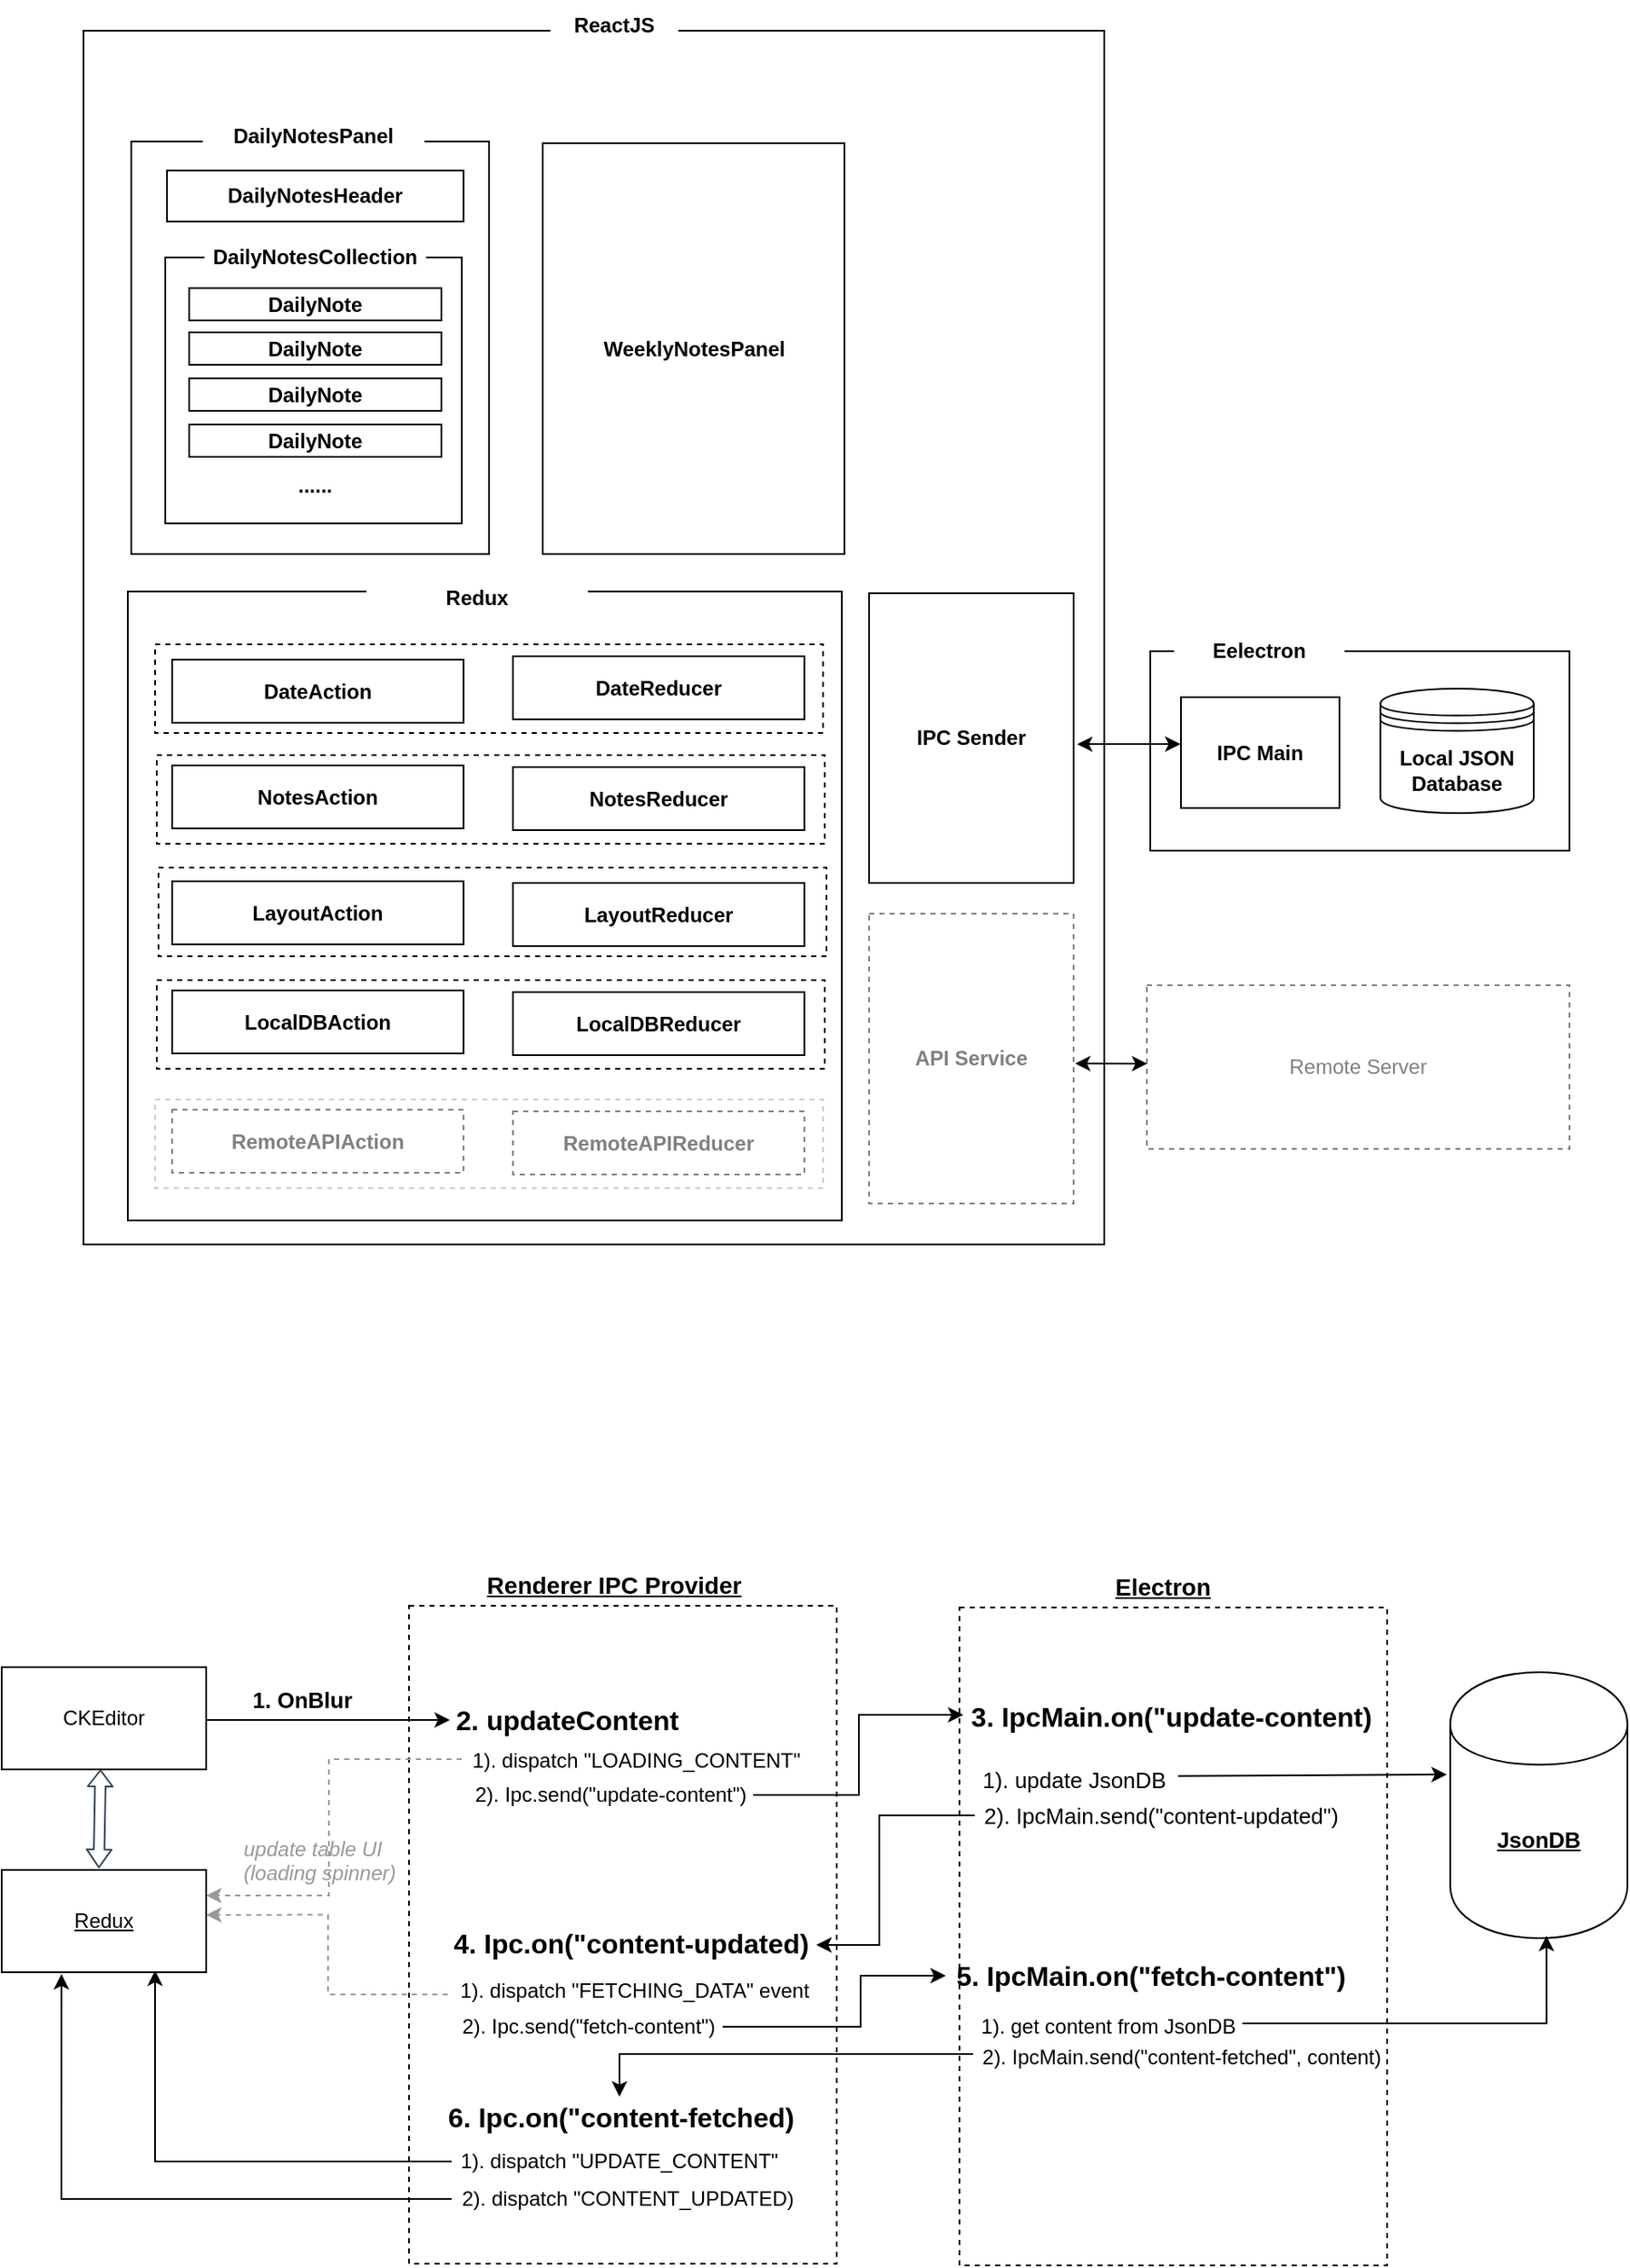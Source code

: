 <mxfile version="12.6.5" type="device"><diagram id="H-CRAPBCFLIP3lgD-zmx" name="Page-1"><mxGraphModel dx="946" dy="630" grid="0" gridSize="1" guides="0" tooltips="1" connect="0" arrows="1" fold="1" page="1" pageScale="1" pageWidth="1100" pageHeight="850" background="none" math="0" shadow="0"><root><mxCell id="0"/><mxCell id="1" parent="0"/><mxCell id="nmcu-BwiGHNhLnWvAIhn-4" value="" style="rounded=0;whiteSpace=wrap;html=1;fillColor=none;dashed=1;" parent="1" vertex="1"><mxGeometry x="624" y="1029" width="251" height="386" as="geometry"/></mxCell><mxCell id="nmcu-BwiGHNhLnWvAIhn-3" value="" style="rounded=0;whiteSpace=wrap;html=1;fillColor=none;dashed=1;" parent="1" vertex="1"><mxGeometry x="301" y="1028" width="251" height="386" as="geometry"/></mxCell><mxCell id="pVIU3qL29Zr3IJnJhQtf-1" value="d" style="rounded=0;whiteSpace=wrap;html=1;shadow=0;comic=0;glass=0;fontStyle=1" parent="1" vertex="1"><mxGeometry x="110" y="104" width="599" height="712" as="geometry"/></mxCell><mxCell id="pVIU3qL29Zr3IJnJhQtf-2" value="ReactJS" style="rounded=0;whiteSpace=wrap;html=1;strokeColor=none;fontStyle=1" parent="1" vertex="1"><mxGeometry x="384" y="86" width="75" height="29" as="geometry"/></mxCell><mxCell id="pVIU3qL29Zr3IJnJhQtf-19" value="" style="group;fontStyle=1" parent="1" vertex="1" connectable="0"><mxGeometry x="138" y="151" width="210" height="267" as="geometry"/></mxCell><mxCell id="pVIU3qL29Zr3IJnJhQtf-4" value="" style="rounded=0;whiteSpace=wrap;html=1;fontStyle=1" parent="pVIU3qL29Zr3IJnJhQtf-19" vertex="1"><mxGeometry y="18" width="210" height="242" as="geometry"/></mxCell><mxCell id="pVIU3qL29Zr3IJnJhQtf-5" value="DailyNotesPanel" style="rounded=0;whiteSpace=wrap;html=1;strokeColor=none;fontStyle=1" parent="pVIU3qL29Zr3IJnJhQtf-19" vertex="1"><mxGeometry x="42" width="130" height="30" as="geometry"/></mxCell><mxCell id="pVIU3qL29Zr3IJnJhQtf-6" value="DailyNotesHeader" style="rounded=0;whiteSpace=wrap;html=1;fontStyle=1" parent="pVIU3qL29Zr3IJnJhQtf-19" vertex="1"><mxGeometry x="21" y="35" width="174" height="30" as="geometry"/></mxCell><mxCell id="pVIU3qL29Zr3IJnJhQtf-17" value="" style="group;fontStyle=1" parent="pVIU3qL29Zr3IJnJhQtf-19" vertex="1" connectable="0"><mxGeometry x="20" y="71" width="174" height="171" as="geometry"/></mxCell><mxCell id="pVIU3qL29Zr3IJnJhQtf-7" value="" style="rounded=0;whiteSpace=wrap;html=1;fontStyle=1" parent="pVIU3qL29Zr3IJnJhQtf-17" vertex="1"><mxGeometry y="15" width="174" height="156" as="geometry"/></mxCell><mxCell id="pVIU3qL29Zr3IJnJhQtf-8" value="DailyNotesCollection" style="rounded=0;whiteSpace=wrap;html=1;strokeColor=none;fontStyle=1" parent="pVIU3qL29Zr3IJnJhQtf-17" vertex="1"><mxGeometry x="23" width="130" height="30" as="geometry"/></mxCell><mxCell id="pVIU3qL29Zr3IJnJhQtf-9" value="DailyNote" style="rounded=0;whiteSpace=wrap;html=1;fontStyle=1" parent="pVIU3qL29Zr3IJnJhQtf-17" vertex="1"><mxGeometry x="14.0" y="33" width="148" height="19" as="geometry"/></mxCell><mxCell id="pVIU3qL29Zr3IJnJhQtf-10" value="DailyNote" style="rounded=0;whiteSpace=wrap;html=1;fontStyle=1" parent="pVIU3qL29Zr3IJnJhQtf-17" vertex="1"><mxGeometry x="14.0" y="59" width="148" height="19" as="geometry"/></mxCell><mxCell id="pVIU3qL29Zr3IJnJhQtf-12" value="DailyNote" style="rounded=0;whiteSpace=wrap;html=1;fontStyle=1" parent="pVIU3qL29Zr3IJnJhQtf-17" vertex="1"><mxGeometry x="14.0" y="86" width="148" height="19" as="geometry"/></mxCell><mxCell id="pVIU3qL29Zr3IJnJhQtf-13" value="DailyNote" style="rounded=0;whiteSpace=wrap;html=1;fontStyle=1" parent="pVIU3qL29Zr3IJnJhQtf-17" vertex="1"><mxGeometry x="14.0" y="113" width="148" height="19" as="geometry"/></mxCell><mxCell id="pVIU3qL29Zr3IJnJhQtf-14" value="......" style="text;html=1;strokeColor=none;fillColor=none;align=center;verticalAlign=middle;whiteSpace=wrap;rounded=0;fontStyle=1" parent="pVIU3qL29Zr3IJnJhQtf-17" vertex="1"><mxGeometry x="68" y="139" width="40" height="20" as="geometry"/></mxCell><mxCell id="pVIU3qL29Zr3IJnJhQtf-32" value="" style="rounded=0;whiteSpace=wrap;html=1;fontStyle=1" parent="1" vertex="1"><mxGeometry x="136" y="433" width="419" height="369" as="geometry"/></mxCell><mxCell id="pVIU3qL29Zr3IJnJhQtf-35" value="" style="group;fontStyle=1" parent="1" vertex="1" connectable="0"><mxGeometry x="378" y="153" width="178.5" height="258" as="geometry"/></mxCell><mxCell id="pVIU3qL29Zr3IJnJhQtf-15" value="WeeklyNotesPanel" style="rounded=0;whiteSpace=wrap;html=1;fontStyle=1" parent="pVIU3qL29Zr3IJnJhQtf-35" vertex="1"><mxGeometry x="1.5" y="17" width="177" height="241" as="geometry"/></mxCell><mxCell id="pVIU3qL29Zr3IJnJhQtf-39" value="Redux" style="rounded=0;whiteSpace=wrap;html=1;strokeColor=none;fontStyle=1" parent="1" vertex="1"><mxGeometry x="276" y="422" width="130" height="30" as="geometry"/></mxCell><mxCell id="pVIU3qL29Zr3IJnJhQtf-40" value="DateAction" style="rounded=0;whiteSpace=wrap;html=1;fontStyle=1" parent="1" vertex="1"><mxGeometry x="162" y="473" width="171" height="37" as="geometry"/></mxCell><mxCell id="pVIU3qL29Zr3IJnJhQtf-41" value="DateReducer" style="rounded=0;whiteSpace=wrap;html=1;fontStyle=1" parent="1" vertex="1"><mxGeometry x="362" y="471" width="171" height="37" as="geometry"/></mxCell><mxCell id="pVIU3qL29Zr3IJnJhQtf-42" value="NotesAction" style="rounded=0;whiteSpace=wrap;html=1;fontStyle=1" parent="1" vertex="1"><mxGeometry x="162" y="535" width="171" height="37" as="geometry"/></mxCell><mxCell id="pVIU3qL29Zr3IJnJhQtf-43" value="NotesReducer" style="rounded=0;whiteSpace=wrap;html=1;fontStyle=1" parent="1" vertex="1"><mxGeometry x="362" y="536" width="171" height="37" as="geometry"/></mxCell><mxCell id="pVIU3qL29Zr3IJnJhQtf-44" value="LayoutAction" style="rounded=0;whiteSpace=wrap;html=1;fontStyle=1" parent="1" vertex="1"><mxGeometry x="162" y="603" width="171" height="37" as="geometry"/></mxCell><mxCell id="pVIU3qL29Zr3IJnJhQtf-45" value="LayoutReducer" style="rounded=0;whiteSpace=wrap;html=1;fontStyle=1" parent="1" vertex="1"><mxGeometry x="362" y="604" width="171" height="37" as="geometry"/></mxCell><mxCell id="pVIU3qL29Zr3IJnJhQtf-49" value="LocalDBAction" style="rounded=0;whiteSpace=wrap;html=1;fontStyle=1" parent="1" vertex="1"><mxGeometry x="162" y="667" width="171" height="37" as="geometry"/></mxCell><mxCell id="pVIU3qL29Zr3IJnJhQtf-50" value="LocalDBReducer" style="rounded=0;whiteSpace=wrap;html=1;fontStyle=1" parent="1" vertex="1"><mxGeometry x="362" y="668" width="171" height="37" as="geometry"/></mxCell><mxCell id="pVIU3qL29Zr3IJnJhQtf-51" value="RemoteAPIAction" style="rounded=0;whiteSpace=wrap;html=1;fontStyle=1;dashed=1;strokeColor=#808080;fontColor=#808080;" parent="1" vertex="1"><mxGeometry x="162" y="737" width="171" height="37" as="geometry"/></mxCell><mxCell id="pVIU3qL29Zr3IJnJhQtf-52" value="RemoteAPIReducer" style="rounded=0;whiteSpace=wrap;html=1;fontStyle=1;dashed=1;strokeColor=#808080;fontColor=#808080;" parent="1" vertex="1"><mxGeometry x="362" y="738" width="171" height="37" as="geometry"/></mxCell><mxCell id="pVIU3qL29Zr3IJnJhQtf-66" value="" style="rounded=0;whiteSpace=wrap;html=1;dashed=1;fillColor=none;fontStyle=1" parent="1" vertex="1"><mxGeometry x="152" y="464" width="392" height="52" as="geometry"/></mxCell><mxCell id="pVIU3qL29Zr3IJnJhQtf-70" value="" style="rounded=0;whiteSpace=wrap;html=1;dashed=1;fillColor=none;fontStyle=1" parent="1" vertex="1"><mxGeometry x="153" y="529" width="392" height="52" as="geometry"/></mxCell><mxCell id="pVIU3qL29Zr3IJnJhQtf-71" value="" style="rounded=0;whiteSpace=wrap;html=1;dashed=1;fillColor=none;fontStyle=1" parent="1" vertex="1"><mxGeometry x="154" y="595" width="392" height="52" as="geometry"/></mxCell><mxCell id="pVIU3qL29Zr3IJnJhQtf-72" value="" style="rounded=0;whiteSpace=wrap;html=1;dashed=1;fillColor=none;fontStyle=1" parent="1" vertex="1"><mxGeometry x="153" y="661" width="392" height="52" as="geometry"/></mxCell><mxCell id="pVIU3qL29Zr3IJnJhQtf-73" value="" style="rounded=0;whiteSpace=wrap;html=1;dashed=1;fillColor=none;fontStyle=1;strokeColor=#CCCCCC;" parent="1" vertex="1"><mxGeometry x="152" y="731" width="392" height="52" as="geometry"/></mxCell><mxCell id="pVIU3qL29Zr3IJnJhQtf-74" value="IPC Sender" style="rounded=0;whiteSpace=wrap;html=1;fillColor=none;fontStyle=1" parent="1" vertex="1"><mxGeometry x="571" y="434" width="120" height="170" as="geometry"/></mxCell><mxCell id="pVIU3qL29Zr3IJnJhQtf-81" value="API Service" style="rounded=0;whiteSpace=wrap;html=1;fillColor=none;fontStyle=1;dashed=1;fontColor=#808080;strokeColor=#808080;" parent="1" vertex="1"><mxGeometry x="571" y="622" width="120" height="170" as="geometry"/></mxCell><mxCell id="pVIU3qL29Zr3IJnJhQtf-82" value="" style="group" parent="1" vertex="1" connectable="0"><mxGeometry x="736" y="453" width="246" height="132" as="geometry"/></mxCell><mxCell id="pVIU3qL29Zr3IJnJhQtf-60" value="" style="rounded=0;whiteSpace=wrap;html=1;fontStyle=1" parent="pVIU3qL29Zr3IJnJhQtf-82" vertex="1"><mxGeometry y="15" width="246" height="117" as="geometry"/></mxCell><mxCell id="pVIU3qL29Zr3IJnJhQtf-61" value="Eelectron" style="rounded=0;whiteSpace=wrap;html=1;strokeColor=none;fontStyle=1" parent="pVIU3qL29Zr3IJnJhQtf-82" vertex="1"><mxGeometry x="14" width="100" height="30" as="geometry"/></mxCell><mxCell id="pVIU3qL29Zr3IJnJhQtf-62" value="Local JSON Database" style="shape=datastore;whiteSpace=wrap;html=1;rounded=0;fontStyle=1" parent="pVIU3qL29Zr3IJnJhQtf-82" vertex="1"><mxGeometry x="135" y="37" width="90" height="73" as="geometry"/></mxCell><mxCell id="pVIU3qL29Zr3IJnJhQtf-77" value="IPC Main" style="rounded=0;whiteSpace=wrap;html=1;fillColor=none;fontStyle=1" parent="pVIU3qL29Zr3IJnJhQtf-82" vertex="1"><mxGeometry x="18" y="42" width="93" height="65" as="geometry"/></mxCell><mxCell id="pVIU3qL29Zr3IJnJhQtf-83" value="" style="endArrow=classic;startArrow=classic;html=1;entryX=-0.003;entryY=0.423;entryDx=0;entryDy=0;entryPerimeter=0;exitX=1.017;exitY=0.521;exitDx=0;exitDy=0;exitPerimeter=0;" parent="1" source="pVIU3qL29Zr3IJnJhQtf-74" target="pVIU3qL29Zr3IJnJhQtf-77" edge="1"><mxGeometry width="50" height="50" relative="1" as="geometry"><mxPoint x="995" y="696" as="sourcePoint"/><mxPoint x="1045" y="646" as="targetPoint"/></mxGeometry></mxCell><mxCell id="pVIU3qL29Zr3IJnJhQtf-84" value="Remote Server" style="rounded=0;whiteSpace=wrap;html=1;dashed=1;strokeColor=#808080;fillColor=none;fontColor=#808080;" parent="1" vertex="1"><mxGeometry x="734" y="664" width="248" height="96" as="geometry"/></mxCell><mxCell id="pVIU3qL29Zr3IJnJhQtf-85" value="" style="endArrow=classic;startArrow=classic;html=1;fontColor=#808080;entryX=0.001;entryY=0.479;entryDx=0;entryDy=0;entryPerimeter=0;exitX=1.007;exitY=0.517;exitDx=0;exitDy=0;exitPerimeter=0;" parent="1" source="pVIU3qL29Zr3IJnJhQtf-81" target="pVIU3qL29Zr3IJnJhQtf-84" edge="1"><mxGeometry width="50" height="50" relative="1" as="geometry"><mxPoint x="726" y="743" as="sourcePoint"/><mxPoint x="776" y="693" as="targetPoint"/></mxGeometry></mxCell><mxCell id="ZwrKu4h5P38Df7ycpM7Z-18" value="" style="edgeStyle=orthogonalEdgeStyle;rounded=0;orthogonalLoop=1;jettySize=auto;html=1;" parent="1" source="ZwrKu4h5P38Df7ycpM7Z-1" target="ZwrKu4h5P38Df7ycpM7Z-25" edge="1"><mxGeometry relative="1" as="geometry"><mxPoint x="298.985" y="1094.0" as="targetPoint"/><Array as="points"><mxPoint x="293" y="1095"/><mxPoint x="293" y="1095"/></Array></mxGeometry></mxCell><mxCell id="ZwrKu4h5P38Df7ycpM7Z-1" value="CKEditor" style="rounded=0;whiteSpace=wrap;html=1;fillColor=none;" parent="1" vertex="1"><mxGeometry x="62" y="1064" width="120" height="60" as="geometry"/></mxCell><mxCell id="ZwrKu4h5P38Df7ycpM7Z-13" value="&lt;b&gt;&lt;font style=&quot;font-size: 16px&quot;&gt;3. IpcMain.on(&quot;update-content)&lt;/font&gt;&lt;/b&gt;" style="rounded=0;whiteSpace=wrap;html=1;strokeColor=none;fillColor=none;" parent="1" vertex="1"><mxGeometry x="627" y="1083" width="243" height="19" as="geometry"/></mxCell><mxCell id="ZwrKu4h5P38Df7ycpM7Z-70" value="" style="edgeStyle=orthogonalEdgeStyle;rounded=0;orthogonalLoop=1;jettySize=auto;html=1;strokeColor=#999;fillColor=none;fontSize=12;fontColor=none;entryX=1;entryY=0.25;entryDx=0;entryDy=0;entryPerimeter=0;dashed=1;" parent="1" source="ZwrKu4h5P38Df7ycpM7Z-22" target="ZwrKu4h5P38Df7ycpM7Z-46" edge="1"><mxGeometry relative="1" as="geometry"><mxPoint x="234" y="1118" as="targetPoint"/><Array as="points"><mxPoint x="254" y="1118"/><mxPoint x="254" y="1198"/></Array></mxGeometry></mxCell><mxCell id="ZwrKu4h5P38Df7ycpM7Z-22" value="1). dispatch &quot;LOADING_CONTENT&quot;" style="text;html=1;strokeColor=none;fillColor=none;align=center;verticalAlign=middle;whiteSpace=wrap;rounded=0;" parent="1" vertex="1"><mxGeometry x="332" y="1109" width="205" height="20" as="geometry"/></mxCell><mxCell id="ZwrKu4h5P38Df7ycpM7Z-65" value="" style="edgeStyle=orthogonalEdgeStyle;rounded=0;orthogonalLoop=1;jettySize=auto;html=1;strokeColor=#000000;fillColor=none;fontSize=16;fontColor=none;entryX=-0.003;entryY=0.474;entryDx=0;entryDy=0;entryPerimeter=0;" parent="1" source="ZwrKu4h5P38Df7ycpM7Z-23" target="ZwrKu4h5P38Df7ycpM7Z-13" edge="1"><mxGeometry relative="1" as="geometry"><mxPoint x="604" y="1140" as="targetPoint"/></mxGeometry></mxCell><mxCell id="ZwrKu4h5P38Df7ycpM7Z-23" value="&lt;span style=&quot;text-align: left&quot;&gt;2). Ipc.send(&quot;update-content&quot;)&lt;/span&gt;" style="text;html=1;strokeColor=none;fillColor=none;align=center;verticalAlign=middle;whiteSpace=wrap;rounded=0;" parent="1" vertex="1"><mxGeometry x="336" y="1129" width="167" height="20" as="geometry"/></mxCell><mxCell id="ZwrKu4h5P38Df7ycpM7Z-25" value="&lt;b&gt;&lt;font style=&quot;font-size: 16px&quot;&gt;2. updateContent&lt;/font&gt;&lt;/b&gt;" style="text;html=1;strokeColor=none;fillColor=none;align=center;verticalAlign=middle;whiteSpace=wrap;rounded=0;" parent="1" vertex="1"><mxGeometry x="325" y="1085" width="138" height="20" as="geometry"/></mxCell><mxCell id="ZwrKu4h5P38Df7ycpM7Z-30" value="update table UI &lt;br&gt;(loading spinner)" style="text;html=1;fontStyle=2;fontColor=#999999;fillColor=none;" parent="1" vertex="1"><mxGeometry x="202" y="1157" width="106" height="35" as="geometry"/></mxCell><mxCell id="ZwrKu4h5P38Df7ycpM7Z-34" value="1. OnBlur" style="text;html=1;align=center;verticalAlign=middle;resizable=0;points=[];autosize=1;fontColor=none;fontStyle=1;fontSize=13;" parent="1" vertex="1"><mxGeometry x="203" y="1073" width="69" height="20" as="geometry"/></mxCell><mxCell id="ZwrKu4h5P38Df7ycpM7Z-37" value="1). update JsonDB" style="text;html=1;align=center;verticalAlign=middle;resizable=0;points=[];autosize=1;fontSize=13;fontColor=none;" parent="1" vertex="1"><mxGeometry x="632" y="1120" width="118" height="20" as="geometry"/></mxCell><mxCell id="ZwrKu4h5P38Df7ycpM7Z-42" value="" style="edgeStyle=orthogonalEdgeStyle;rounded=0;orthogonalLoop=1;jettySize=auto;html=1;strokeColor=#000000;fontSize=13;fontColor=none;" parent="1" source="ZwrKu4h5P38Df7ycpM7Z-38" target="ZwrKu4h5P38Df7ycpM7Z-41" edge="1"><mxGeometry relative="1" as="geometry"><Array as="points"><mxPoint x="577" y="1151"/><mxPoint x="577" y="1227"/></Array></mxGeometry></mxCell><mxCell id="ZwrKu4h5P38Df7ycpM7Z-38" value="2). IpcMain.send(&quot;content-updated&quot;)" style="text;html=1;align=center;verticalAlign=middle;resizable=0;points=[];autosize=1;fontSize=13;fontColor=none;" parent="1" vertex="1"><mxGeometry x="633" y="1141" width="218" height="20" as="geometry"/></mxCell><mxCell id="ZwrKu4h5P38Df7ycpM7Z-41" value="4. Ipc.on(&quot;content-updated)" style="text;html=1;align=center;verticalAlign=middle;resizable=0;points=[];autosize=1;fontSize=16;fontColor=none;fontStyle=1" parent="1" vertex="1"><mxGeometry x="322" y="1214" width="218" height="23" as="geometry"/></mxCell><mxCell id="ZwrKu4h5P38Df7ycpM7Z-39" value="&lt;b&gt;&lt;u&gt;JsonDB&lt;/u&gt;&lt;/b&gt;" style="shape=cylinder;whiteSpace=wrap;html=1;boundedLbl=1;backgroundOutline=1;rounded=0;fontSize=13;fontColor=none;fillColor=none;" parent="1" vertex="1"><mxGeometry x="912" y="1067" width="104" height="156" as="geometry"/></mxCell><mxCell id="ZwrKu4h5P38Df7ycpM7Z-40" value="" style="endArrow=classic;html=1;strokeColor=#000000;fontSize=13;fontColor=none;exitX=1.02;exitY=0.392;exitDx=0;exitDy=0;exitPerimeter=0;" parent="1" source="ZwrKu4h5P38Df7ycpM7Z-37" edge="1"><mxGeometry width="50" height="50" relative="1" as="geometry"><mxPoint x="662" y="1223" as="sourcePoint"/><mxPoint x="910" y="1127" as="targetPoint"/></mxGeometry></mxCell><mxCell id="ZwrKu4h5P38Df7ycpM7Z-50" value="" style="edgeStyle=orthogonalEdgeStyle;rounded=0;orthogonalLoop=1;jettySize=auto;html=1;strokeColor=#999999;fontSize=12;fontColor=none;entryX=1;entryY=0.439;entryDx=0;entryDy=0;entryPerimeter=0;dashed=1;exitX=-0.006;exitY=0.611;exitDx=0;exitDy=0;exitPerimeter=0;" parent="1" source="ZwrKu4h5P38Df7ycpM7Z-44" target="ZwrKu4h5P38Df7ycpM7Z-46" edge="1"><mxGeometry relative="1" as="geometry"><mxPoint x="292" y="1253.941" as="sourcePoint"/><mxPoint x="214" y="1254" as="targetPoint"/></mxGeometry></mxCell><mxCell id="ZwrKu4h5P38Df7ycpM7Z-44" value="1). dispatch &quot;FETCHING_DATA&quot; event" style="text;html=1;align=center;verticalAlign=middle;resizable=0;points=[];autosize=1;fontSize=12;fontColor=none;" parent="1" vertex="1"><mxGeometry x="325" y="1245" width="215" height="18" as="geometry"/></mxCell><mxCell id="ZwrKu4h5P38Df7ycpM7Z-46" value="&lt;u&gt;Redux&lt;/u&gt;" style="rounded=0;whiteSpace=wrap;html=1;fontSize=12;fontColor=none;fillColor=none;" parent="1" vertex="1"><mxGeometry x="62" y="1183" width="120" height="60" as="geometry"/></mxCell><mxCell id="ZwrKu4h5P38Df7ycpM7Z-51" value="" style="shape=flexArrow;endArrow=classic;startArrow=classic;html=1;strokeColor=#314354;fontSize=12;fontColor=none;fillColor=none;width=6.207;endSize=2.834;endWidth=7.444;startWidth=7.444;startSize=3.178;" parent="1" edge="1"><mxGeometry width="50" height="50" relative="1" as="geometry"><mxPoint x="119" y="1182" as="sourcePoint"/><mxPoint x="120" y="1124" as="targetPoint"/></mxGeometry></mxCell><mxCell id="ZwrKu4h5P38Df7ycpM7Z-55" value="" style="edgeStyle=orthogonalEdgeStyle;rounded=0;orthogonalLoop=1;jettySize=auto;html=1;strokeColor=#000000;fillColor=none;fontSize=12;fontColor=none;" parent="1" source="ZwrKu4h5P38Df7ycpM7Z-52" target="ZwrKu4h5P38Df7ycpM7Z-54" edge="1"><mxGeometry relative="1" as="geometry"><Array as="points"><mxPoint x="566" y="1275"/><mxPoint x="566" y="1245"/></Array></mxGeometry></mxCell><mxCell id="ZwrKu4h5P38Df7ycpM7Z-52" value="2). Ipc.send(&quot;fetch-content&quot;)" style="text;html=1;align=center;verticalAlign=middle;resizable=0;points=[];autosize=1;fontSize=12;fontColor=none;" parent="1" vertex="1"><mxGeometry x="326" y="1266" width="159" height="18" as="geometry"/></mxCell><mxCell id="ZwrKu4h5P38Df7ycpM7Z-54" value="5. IpcMain.on(&quot;fetch-content&quot;)" style="text;html=1;align=center;verticalAlign=middle;resizable=0;points=[];autosize=1;fontSize=16;fontColor=none;fontStyle=1" parent="1" vertex="1"><mxGeometry x="616" y="1233" width="239" height="23" as="geometry"/></mxCell><mxCell id="ZwrKu4h5P38Df7ycpM7Z-59" value="" style="edgeStyle=orthogonalEdgeStyle;rounded=0;orthogonalLoop=1;jettySize=auto;html=1;strokeColor=#000000;fillColor=none;fontSize=16;fontColor=none;entryX=0.543;entryY=0.991;entryDx=0;entryDy=0;entryPerimeter=0;" parent="1" source="ZwrKu4h5P38Df7ycpM7Z-57" target="ZwrKu4h5P38Df7ycpM7Z-39" edge="1"><mxGeometry relative="1" as="geometry"><mxPoint x="870" y="1273" as="targetPoint"/></mxGeometry></mxCell><mxCell id="ZwrKu4h5P38Df7ycpM7Z-57" value="&lt;font style=&quot;font-size: 12px&quot;&gt;1). get content from JsonDB&lt;/font&gt;" style="text;html=1;align=center;verticalAlign=middle;resizable=0;points=[];autosize=1;fontSize=16;fontColor=none;" parent="1" vertex="1"><mxGeometry x="631" y="1261" width="159" height="24" as="geometry"/></mxCell><mxCell id="ZwrKu4h5P38Df7ycpM7Z-62" value="" style="edgeStyle=orthogonalEdgeStyle;rounded=0;orthogonalLoop=1;jettySize=auto;html=1;strokeColor=#000000;fillColor=none;fontSize=16;fontColor=none;" parent="1" source="ZwrKu4h5P38Df7ycpM7Z-60" target="ZwrKu4h5P38Df7ycpM7Z-61" edge="1"><mxGeometry relative="1" as="geometry"/></mxCell><mxCell id="ZwrKu4h5P38Df7ycpM7Z-60" value="&lt;font style=&quot;font-size: 12px&quot;&gt;2). IpcMain.send(&quot;content-fetched&quot;, content)&lt;/font&gt;" style="text;html=1;align=center;verticalAlign=middle;resizable=0;points=[];autosize=1;fontSize=16;fontColor=none;" parent="1" vertex="1"><mxGeometry x="632" y="1279" width="244" height="24" as="geometry"/></mxCell><mxCell id="ZwrKu4h5P38Df7ycpM7Z-61" value="&lt;font style=&quot;font-size: 16px&quot;&gt;6. Ipc.on(&quot;content-fetched)&lt;/font&gt;" style="text;html=1;align=center;verticalAlign=middle;resizable=0;points=[];autosize=1;fontSize=16;fontColor=none;fontStyle=1" parent="1" vertex="1"><mxGeometry x="318" y="1316" width="213" height="23" as="geometry"/></mxCell><mxCell id="ZwrKu4h5P38Df7ycpM7Z-68" value="" style="edgeStyle=orthogonalEdgeStyle;rounded=0;orthogonalLoop=1;jettySize=auto;html=1;strokeColor=#000000;fillColor=none;fontSize=12;fontColor=none;entryX=0.75;entryY=0.983;entryDx=0;entryDy=0;entryPerimeter=0;" parent="1" source="ZwrKu4h5P38Df7ycpM7Z-66" target="ZwrKu4h5P38Df7ycpM7Z-46" edge="1"><mxGeometry relative="1" as="geometry"><mxPoint x="246" y="1354" as="targetPoint"/></mxGeometry></mxCell><mxCell id="ZwrKu4h5P38Df7ycpM7Z-66" value="1). dispatch &quot;UPDATE_CONTENT&quot;" style="text;html=1;align=center;verticalAlign=middle;resizable=0;points=[];autosize=1;fontSize=12;fontColor=none;" parent="1" vertex="1"><mxGeometry x="326" y="1345" width="196" height="18" as="geometry"/></mxCell><mxCell id="ZwrKu4h5P38Df7ycpM7Z-73" value="" style="edgeStyle=orthogonalEdgeStyle;rounded=0;orthogonalLoop=1;jettySize=auto;html=1;strokeColor=#000000;fillColor=none;fontSize=12;fontColor=none;entryX=0.292;entryY=1.017;entryDx=0;entryDy=0;entryPerimeter=0;" parent="1" source="ZwrKu4h5P38Df7ycpM7Z-71" target="ZwrKu4h5P38Df7ycpM7Z-46" edge="1"><mxGeometry relative="1" as="geometry"><mxPoint x="246" y="1376" as="targetPoint"/></mxGeometry></mxCell><mxCell id="ZwrKu4h5P38Df7ycpM7Z-71" value="2). dispatch &quot;CONTENT_UPDATED)" style="text;html=1;align=center;verticalAlign=middle;resizable=0;points=[];autosize=1;fontSize=12;fontColor=none;" parent="1" vertex="1"><mxGeometry x="326" y="1367" width="205" height="18" as="geometry"/></mxCell><mxCell id="ZwrKu4h5P38Df7ycpM7Z-76" value="&lt;u&gt;&lt;b&gt;&lt;font style=&quot;font-size: 14px&quot;&gt;Renderer IPC Provider&lt;/font&gt;&lt;/b&gt;&lt;/u&gt;" style="rounded=0;whiteSpace=wrap;html=1;strokeColor=none;fillColor=none;" parent="1" vertex="1"><mxGeometry x="323" y="1001" width="196.64" height="29.77" as="geometry"/></mxCell><mxCell id="ZwrKu4h5P38Df7ycpM7Z-80" value="&lt;u&gt;&lt;b&gt;&lt;font style=&quot;font-size: 14px&quot;&gt;Electron&lt;/font&gt;&lt;/b&gt;&lt;/u&gt;" style="rounded=0;whiteSpace=wrap;html=1;strokeColor=none;fillColor=none;" parent="1" vertex="1"><mxGeometry x="699" y="992" width="89" height="49.19" as="geometry"/></mxCell></root></mxGraphModel></diagram></mxfile>